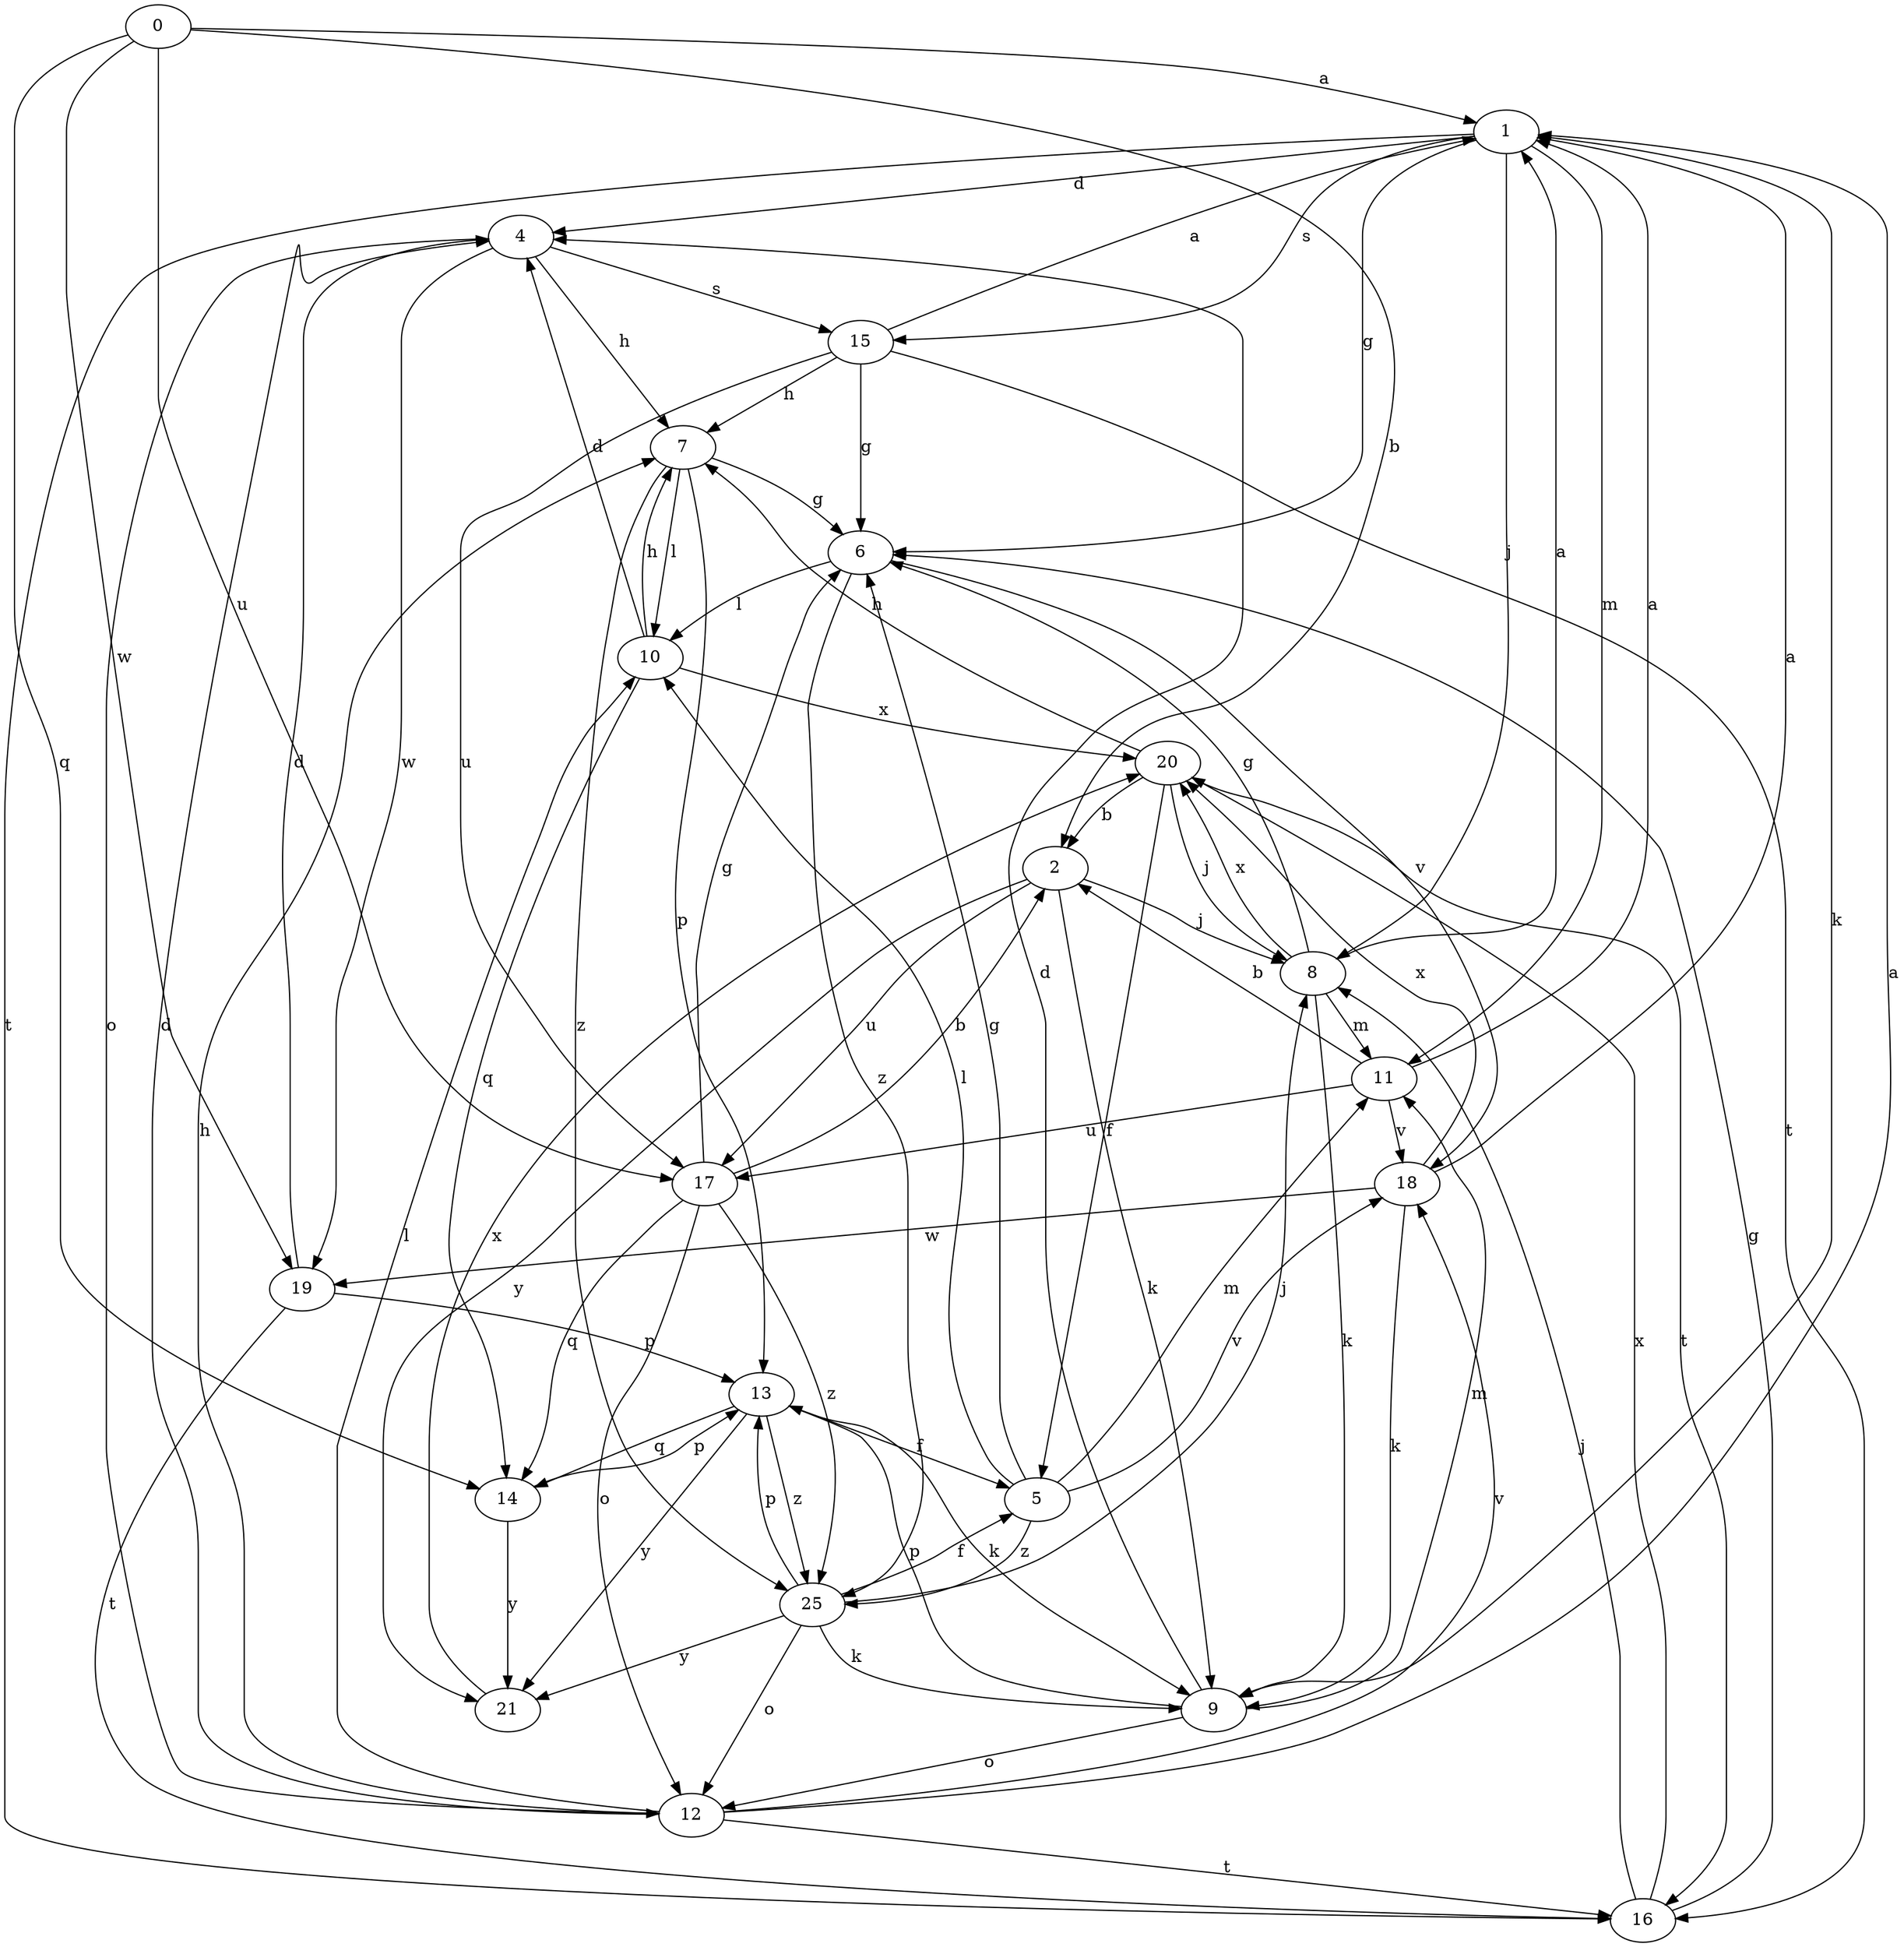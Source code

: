 strict digraph  {
1;
2;
4;
5;
6;
7;
8;
0;
9;
10;
11;
12;
13;
14;
15;
16;
17;
18;
19;
20;
21;
25;
1 -> 4  [label=d];
1 -> 6  [label=g];
1 -> 8  [label=j];
1 -> 9  [label=k];
1 -> 11  [label=m];
1 -> 15  [label=s];
1 -> 16  [label=t];
2 -> 8  [label=j];
2 -> 9  [label=k];
2 -> 17  [label=u];
2 -> 21  [label=y];
4 -> 7  [label=h];
4 -> 12  [label=o];
4 -> 15  [label=s];
4 -> 19  [label=w];
5 -> 6  [label=g];
5 -> 10  [label=l];
5 -> 11  [label=m];
5 -> 18  [label=v];
5 -> 25  [label=z];
6 -> 10  [label=l];
6 -> 18  [label=v];
6 -> 25  [label=z];
7 -> 6  [label=g];
7 -> 10  [label=l];
7 -> 13  [label=p];
7 -> 25  [label=z];
8 -> 1  [label=a];
8 -> 6  [label=g];
8 -> 9  [label=k];
8 -> 11  [label=m];
8 -> 20  [label=x];
0 -> 1  [label=a];
0 -> 2  [label=b];
0 -> 14  [label=q];
0 -> 17  [label=u];
0 -> 19  [label=w];
9 -> 4  [label=d];
9 -> 11  [label=m];
9 -> 12  [label=o];
9 -> 13  [label=p];
10 -> 4  [label=d];
10 -> 7  [label=h];
10 -> 14  [label=q];
10 -> 20  [label=x];
11 -> 1  [label=a];
11 -> 2  [label=b];
11 -> 17  [label=u];
11 -> 18  [label=v];
12 -> 1  [label=a];
12 -> 4  [label=d];
12 -> 7  [label=h];
12 -> 10  [label=l];
12 -> 16  [label=t];
12 -> 18  [label=v];
13 -> 5  [label=f];
13 -> 9  [label=k];
13 -> 14  [label=q];
13 -> 21  [label=y];
13 -> 25  [label=z];
14 -> 13  [label=p];
14 -> 21  [label=y];
15 -> 1  [label=a];
15 -> 6  [label=g];
15 -> 7  [label=h];
15 -> 16  [label=t];
15 -> 17  [label=u];
16 -> 6  [label=g];
16 -> 8  [label=j];
16 -> 20  [label=x];
17 -> 2  [label=b];
17 -> 6  [label=g];
17 -> 12  [label=o];
17 -> 14  [label=q];
17 -> 25  [label=z];
18 -> 1  [label=a];
18 -> 9  [label=k];
18 -> 19  [label=w];
18 -> 20  [label=x];
19 -> 4  [label=d];
19 -> 13  [label=p];
19 -> 16  [label=t];
20 -> 2  [label=b];
20 -> 5  [label=f];
20 -> 7  [label=h];
20 -> 8  [label=j];
20 -> 16  [label=t];
21 -> 20  [label=x];
25 -> 5  [label=f];
25 -> 8  [label=j];
25 -> 9  [label=k];
25 -> 12  [label=o];
25 -> 13  [label=p];
25 -> 21  [label=y];
}
